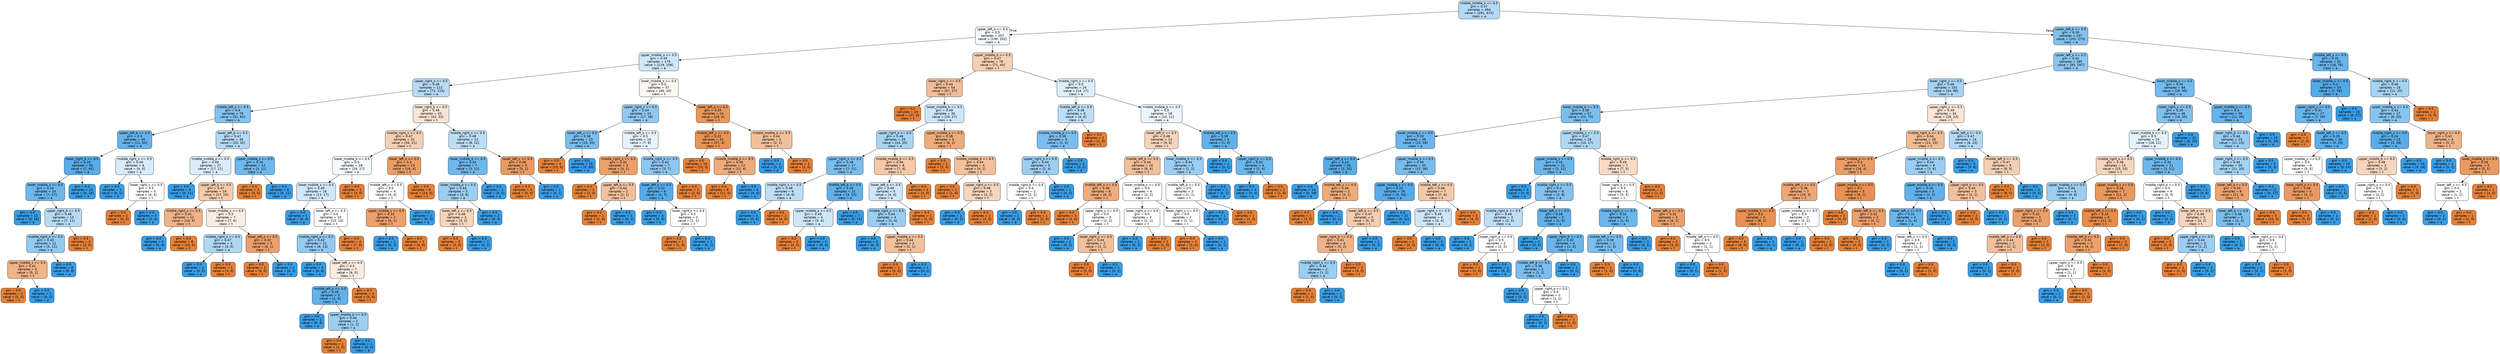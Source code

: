 digraph Tree {
node [shape=box, style="filled, rounded", color="black", fontname="helvetica"] ;
edge [fontname="helvetica"] ;
0 [label="middle_middle_x <= 0.5\ngini = 0.47\nsamples = 494\nvalue = [291, 475]\nclass = a", fillcolor="#b2d9f5"] ;
1 [label="upper_left_o <= 0.5\ngini = 0.5\nsamples = 257\nvalue = [190, 202]\nclass = a", fillcolor="#f3f9fd"] ;
0 -> 1 [labeldistance=2.5, labelangle=45, headlabel="True"] ;
2 [label="upper_middle_o <= 0.5\ngini = 0.49\nsamples = 179\nvalue = [119, 158]\nclass = a", fillcolor="#cee7f9"] ;
1 -> 2 ;
3 [label="upper_right_o <= 0.5\ngini = 0.48\nsamples = 122\nvalue = [73, 115]\nclass = a", fillcolor="#b7dbf6"] ;
2 -> 3 ;
4 [label="middle_left_o <= 0.5\ngini = 0.4\nsamples = 79\nvalue = [31, 82]\nclass = a", fillcolor="#84c2ef"] ;
3 -> 4 ;
5 [label="upper_left_b <= 0.5\ngini = 0.3\nsamples = 40\nvalue = [11, 50]\nclass = a", fillcolor="#65b3eb"] ;
4 -> 5 ;
6 [label="lower_right_b <= 0.5\ngini = 0.23\nsamples = 34\nvalue = [7, 45]\nclass = a", fillcolor="#58ace9"] ;
5 -> 6 ;
7 [label="lower_middle_o <= 0.5\ngini = 0.33\nsamples = 24\nvalue = [7, 27]\nclass = a", fillcolor="#6cb6ec"] ;
6 -> 7 ;
8 [label="gini = 0.0\nsamples = 11\nvalue = [0, 16]\nclass = a", fillcolor="#399de5"] ;
7 -> 8 ;
9 [label="upper_right_b <= 0.5\ngini = 0.48\nsamples = 13\nvalue = [7, 11]\nclass = a", fillcolor="#b7dbf6"] ;
7 -> 9 ;
10 [label="middle_right_o <= 0.5\ngini = 0.43\nsamples = 11\nvalue = [5, 11]\nclass = a", fillcolor="#93caf1"] ;
9 -> 10 ;
11 [label="upper_middle_x <= 0.5\ngini = 0.41\nsamples = 5\nvalue = [5, 2]\nclass = t", fillcolor="#efb388"] ;
10 -> 11 ;
12 [label="gini = 0.0\nsamples = 3\nvalue = [5, 0]\nclass = t", fillcolor="#e58139"] ;
11 -> 12 ;
13 [label="gini = 0.0\nsamples = 2\nvalue = [0, 2]\nclass = a", fillcolor="#399de5"] ;
11 -> 13 ;
14 [label="gini = 0.0\nsamples = 6\nvalue = [0, 9]\nclass = a", fillcolor="#399de5"] ;
10 -> 14 ;
15 [label="gini = 0.0\nsamples = 2\nvalue = [2, 0]\nclass = t", fillcolor="#e58139"] ;
9 -> 15 ;
16 [label="gini = 0.0\nsamples = 10\nvalue = [0, 18]\nclass = a", fillcolor="#399de5"] ;
6 -> 16 ;
17 [label="middle_right_x <= 0.5\ngini = 0.49\nsamples = 6\nvalue = [4, 5]\nclass = a", fillcolor="#d7ebfa"] ;
5 -> 17 ;
18 [label="gini = 0.0\nsamples = 1\nvalue = [0, 1]\nclass = a", fillcolor="#399de5"] ;
17 -> 18 ;
19 [label="lower_right_x <= 0.5\ngini = 0.5\nsamples = 5\nvalue = [4, 4]\nclass = t", fillcolor="#ffffff"] ;
17 -> 19 ;
20 [label="gini = 0.0\nsamples = 2\nvalue = [4, 0]\nclass = t", fillcolor="#e58139"] ;
19 -> 20 ;
21 [label="gini = 0.0\nsamples = 3\nvalue = [0, 4]\nclass = a", fillcolor="#399de5"] ;
19 -> 21 ;
22 [label="lower_left_b <= 0.5\ngini = 0.47\nsamples = 39\nvalue = [20, 32]\nclass = a", fillcolor="#b5daf5"] ;
4 -> 22 ;
23 [label="middle_middle_o <= 0.5\ngini = 0.49\nsamples = 27\nvalue = [17, 21]\nclass = a", fillcolor="#d9ecfa"] ;
22 -> 23 ;
24 [label="gini = 0.0\nsamples = 8\nvalue = [0, 11]\nclass = a", fillcolor="#399de5"] ;
23 -> 24 ;
25 [label="upper_left_b <= 0.5\ngini = 0.47\nsamples = 19\nvalue = [17, 10]\nclass = t", fillcolor="#f4cbad"] ;
23 -> 25 ;
26 [label="middle_right_o <= 0.5\ngini = 0.41\nsamples = 12\nvalue = [10, 4]\nclass = t", fillcolor="#efb388"] ;
25 -> 26 ;
27 [label="gini = 0.0\nsamples = 4\nvalue = [0, 4]\nclass = a", fillcolor="#399de5"] ;
26 -> 27 ;
28 [label="gini = 0.0\nsamples = 8\nvalue = [10, 0]\nclass = t", fillcolor="#e58139"] ;
26 -> 28 ;
29 [label="lower_middle_x <= 0.5\ngini = 0.5\nsamples = 7\nvalue = [7, 6]\nclass = t", fillcolor="#fbede3"] ;
25 -> 29 ;
30 [label="middle_right_o <= 0.5\ngini = 0.47\nsamples = 4\nvalue = [3, 5]\nclass = a", fillcolor="#b0d8f5"] ;
29 -> 30 ;
31 [label="gini = 0.0\nsamples = 2\nvalue = [0, 5]\nclass = a", fillcolor="#399de5"] ;
30 -> 31 ;
32 [label="gini = 0.0\nsamples = 2\nvalue = [3, 0]\nclass = t", fillcolor="#e58139"] ;
30 -> 32 ;
33 [label="lower_left_o <= 0.5\ngini = 0.32\nsamples = 3\nvalue = [4, 1]\nclass = t", fillcolor="#eca06a"] ;
29 -> 33 ;
34 [label="gini = 0.0\nsamples = 2\nvalue = [4, 0]\nclass = t", fillcolor="#e58139"] ;
33 -> 34 ;
35 [label="gini = 0.0\nsamples = 1\nvalue = [0, 1]\nclass = a", fillcolor="#399de5"] ;
33 -> 35 ;
36 [label="upper_middle_x <= 0.5\ngini = 0.34\nsamples = 12\nvalue = [3, 11]\nclass = a", fillcolor="#6fb8ec"] ;
22 -> 36 ;
37 [label="gini = 0.0\nsamples = 3\nvalue = [3, 0]\nclass = t", fillcolor="#e58139"] ;
36 -> 37 ;
38 [label="gini = 0.0\nsamples = 9\nvalue = [0, 11]\nclass = a", fillcolor="#399de5"] ;
36 -> 38 ;
39 [label="lower_right_b <= 0.5\ngini = 0.49\nsamples = 43\nvalue = [42, 33]\nclass = t", fillcolor="#f9e4d5"] ;
3 -> 39 ;
40 [label="middle_right_x <= 0.5\ngini = 0.47\nsamples = 31\nvalue = [34, 21]\nclass = t", fillcolor="#f5cfb3"] ;
39 -> 40 ;
41 [label="lower_middle_b <= 0.5\ngini = 0.5\nsamples = 18\nvalue = [16, 17]\nclass = a", fillcolor="#f3f9fd"] ;
40 -> 41 ;
42 [label="lower_middle_x <= 0.5\ngini = 0.49\nsamples = 16\nvalue = [13, 17]\nclass = a", fillcolor="#d0e8f9"] ;
41 -> 42 ;
43 [label="gini = 0.0\nsamples = 1\nvalue = [0, 4]\nclass = a", fillcolor="#399de5"] ;
42 -> 43 ;
44 [label="lower_left_o <= 0.5\ngini = 0.5\nsamples = 15\nvalue = [13, 13]\nclass = t", fillcolor="#ffffff"] ;
42 -> 44 ;
45 [label="middle_right_o <= 0.5\ngini = 0.43\nsamples = 11\nvalue = [6, 13]\nclass = a", fillcolor="#94caf1"] ;
44 -> 45 ;
46 [label="gini = 0.0\nsamples = 4\nvalue = [0, 8]\nclass = a", fillcolor="#399de5"] ;
45 -> 46 ;
47 [label="upper_left_x <= 0.5\ngini = 0.5\nsamples = 7\nvalue = [6, 5]\nclass = t", fillcolor="#fbeade"] ;
45 -> 47 ;
48 [label="middle_left_b <= 0.5\ngini = 0.28\nsamples = 3\nvalue = [1, 5]\nclass = a", fillcolor="#61b1ea"] ;
47 -> 48 ;
49 [label="gini = 0.0\nsamples = 1\nvalue = [0, 3]\nclass = a", fillcolor="#399de5"] ;
48 -> 49 ;
50 [label="upper_middle_b <= 0.5\ngini = 0.44\nsamples = 2\nvalue = [1, 2]\nclass = a", fillcolor="#9ccef2"] ;
48 -> 50 ;
51 [label="gini = 0.0\nsamples = 1\nvalue = [1, 0]\nclass = t", fillcolor="#e58139"] ;
50 -> 51 ;
52 [label="gini = 0.0\nsamples = 1\nvalue = [0, 2]\nclass = a", fillcolor="#399de5"] ;
50 -> 52 ;
53 [label="gini = 0.0\nsamples = 4\nvalue = [5, 0]\nclass = t", fillcolor="#e58139"] ;
47 -> 53 ;
54 [label="gini = 0.0\nsamples = 4\nvalue = [7, 0]\nclass = t", fillcolor="#e58139"] ;
44 -> 54 ;
55 [label="gini = 0.0\nsamples = 2\nvalue = [3, 0]\nclass = t", fillcolor="#e58139"] ;
41 -> 55 ;
56 [label="lower_left_o <= 0.5\ngini = 0.3\nsamples = 13\nvalue = [18, 4]\nclass = t", fillcolor="#eb9d65"] ;
40 -> 56 ;
57 [label="middle_left_x <= 0.5\ngini = 0.5\nsamples = 4\nvalue = [4, 4]\nclass = t", fillcolor="#ffffff"] ;
56 -> 57 ;
58 [label="upper_middle_x <= 0.5\ngini = 0.32\nsamples = 2\nvalue = [4, 1]\nclass = t", fillcolor="#eca06a"] ;
57 -> 58 ;
59 [label="gini = 0.0\nsamples = 1\nvalue = [0, 1]\nclass = a", fillcolor="#399de5"] ;
58 -> 59 ;
60 [label="gini = 0.0\nsamples = 1\nvalue = [4, 0]\nclass = t", fillcolor="#e58139"] ;
58 -> 60 ;
61 [label="gini = 0.0\nsamples = 2\nvalue = [0, 3]\nclass = a", fillcolor="#399de5"] ;
57 -> 61 ;
62 [label="gini = 0.0\nsamples = 9\nvalue = [14, 0]\nclass = t", fillcolor="#e58139"] ;
56 -> 62 ;
63 [label="middle_right_x <= 0.5\ngini = 0.48\nsamples = 12\nvalue = [8, 12]\nclass = a", fillcolor="#bddef6"] ;
39 -> 63 ;
64 [label="lower_middle_b <= 0.5\ngini = 0.34\nsamples = 7\nvalue = [3, 11]\nclass = a", fillcolor="#6fb8ec"] ;
63 -> 64 ;
65 [label="lower_middle_o <= 0.5\ngini = 0.44\nsamples = 5\nvalue = [3, 6]\nclass = a", fillcolor="#9ccef2"] ;
64 -> 65 ;
66 [label="lower_left_x <= 0.5\ngini = 0.48\nsamples = 3\nvalue = [3, 2]\nclass = t", fillcolor="#f6d5bd"] ;
65 -> 66 ;
67 [label="gini = 0.0\nsamples = 2\nvalue = [3, 0]\nclass = t", fillcolor="#e58139"] ;
66 -> 67 ;
68 [label="gini = 0.0\nsamples = 1\nvalue = [0, 2]\nclass = a", fillcolor="#399de5"] ;
66 -> 68 ;
69 [label="gini = 0.0\nsamples = 2\nvalue = [0, 4]\nclass = a", fillcolor="#399de5"] ;
65 -> 69 ;
70 [label="gini = 0.0\nsamples = 2\nvalue = [0, 5]\nclass = a", fillcolor="#399de5"] ;
64 -> 70 ;
71 [label="lower_left_x <= 0.5\ngini = 0.28\nsamples = 5\nvalue = [5, 1]\nclass = t", fillcolor="#ea9a61"] ;
63 -> 71 ;
72 [label="gini = 0.0\nsamples = 4\nvalue = [5, 0]\nclass = t", fillcolor="#e58139"] ;
71 -> 72 ;
73 [label="gini = 0.0\nsamples = 1\nvalue = [0, 1]\nclass = a", fillcolor="#399de5"] ;
71 -> 73 ;
74 [label="lower_middle_o <= 0.5\ngini = 0.5\nsamples = 57\nvalue = [46, 43]\nclass = t", fillcolor="#fdf7f2"] ;
2 -> 74 ;
75 [label="upper_right_x <= 0.5\ngini = 0.43\nsamples = 33\nvalue = [17, 38]\nclass = a", fillcolor="#92c9f1"] ;
74 -> 75 ;
76 [label="lower_left_x <= 0.5\ngini = 0.38\nsamples = 23\nvalue = [10, 30]\nclass = a", fillcolor="#7bbeee"] ;
75 -> 76 ;
77 [label="gini = 0.0\nsamples = 4\nvalue = [10, 0]\nclass = t", fillcolor="#e58139"] ;
76 -> 77 ;
78 [label="gini = 0.0\nsamples = 19\nvalue = [0, 30]\nclass = a", fillcolor="#399de5"] ;
76 -> 78 ;
79 [label="middle_left_o <= 0.5\ngini = 0.5\nsamples = 10\nvalue = [7, 8]\nclass = a", fillcolor="#e6f3fc"] ;
75 -> 79 ;
80 [label="middle_right_x <= 0.5\ngini = 0.32\nsamples = 3\nvalue = [4, 1]\nclass = t", fillcolor="#eca06a"] ;
79 -> 80 ;
81 [label="gini = 0.0\nsamples = 1\nvalue = [2, 0]\nclass = t", fillcolor="#e58139"] ;
80 -> 81 ;
82 [label="upper_left_b <= 0.5\ngini = 0.44\nsamples = 2\nvalue = [2, 1]\nclass = t", fillcolor="#f2c09c"] ;
80 -> 82 ;
83 [label="gini = 0.0\nsamples = 1\nvalue = [2, 0]\nclass = t", fillcolor="#e58139"] ;
82 -> 83 ;
84 [label="gini = 0.0\nsamples = 1\nvalue = [0, 1]\nclass = a", fillcolor="#399de5"] ;
82 -> 84 ;
85 [label="middle_right_o <= 0.5\ngini = 0.42\nsamples = 7\nvalue = [3, 7]\nclass = a", fillcolor="#8ec7f0"] ;
79 -> 85 ;
86 [label="lower_left_x <= 0.5\ngini = 0.22\nsamples = 6\nvalue = [1, 7]\nclass = a", fillcolor="#55abe9"] ;
85 -> 86 ;
87 [label="gini = 0.0\nsamples = 4\nvalue = [0, 6]\nclass = a", fillcolor="#399de5"] ;
86 -> 87 ;
88 [label="lower_right_x <= 0.5\ngini = 0.5\nsamples = 2\nvalue = [1, 1]\nclass = t", fillcolor="#ffffff"] ;
86 -> 88 ;
89 [label="gini = 0.0\nsamples = 1\nvalue = [1, 0]\nclass = t", fillcolor="#e58139"] ;
88 -> 89 ;
90 [label="gini = 0.0\nsamples = 1\nvalue = [0, 1]\nclass = a", fillcolor="#399de5"] ;
88 -> 90 ;
91 [label="gini = 0.0\nsamples = 1\nvalue = [2, 0]\nclass = t", fillcolor="#e58139"] ;
85 -> 91 ;
92 [label="lower_left_o <= 0.5\ngini = 0.25\nsamples = 24\nvalue = [29, 5]\nclass = t", fillcolor="#e9975b"] ;
74 -> 92 ;
93 [label="middle_left_x <= 0.5\ngini = 0.22\nsamples = 22\nvalue = [27, 4]\nclass = t", fillcolor="#e99456"] ;
92 -> 93 ;
94 [label="gini = 0.0\nsamples = 10\nvalue = [15, 0]\nclass = t", fillcolor="#e58139"] ;
93 -> 94 ;
95 [label="middle_middle_b <= 0.5\ngini = 0.38\nsamples = 12\nvalue = [12, 4]\nclass = t", fillcolor="#eeab7b"] ;
93 -> 95 ;
96 [label="gini = 0.0\nsamples = 8\nvalue = [12, 0]\nclass = t", fillcolor="#e58139"] ;
95 -> 96 ;
97 [label="gini = 0.0\nsamples = 4\nvalue = [0, 4]\nclass = a", fillcolor="#399de5"] ;
95 -> 97 ;
98 [label="middle_middle_o <= 0.5\ngini = 0.44\nsamples = 2\nvalue = [2, 1]\nclass = t", fillcolor="#f2c09c"] ;
92 -> 98 ;
99 [label="gini = 0.0\nsamples = 1\nvalue = [0, 1]\nclass = a", fillcolor="#399de5"] ;
98 -> 99 ;
100 [label="gini = 0.0\nsamples = 1\nvalue = [2, 0]\nclass = t", fillcolor="#e58139"] ;
98 -> 100 ;
101 [label="upper_middle_b <= 0.5\ngini = 0.47\nsamples = 78\nvalue = [71, 44]\nclass = t", fillcolor="#f5cfb4"] ;
1 -> 101 ;
102 [label="lower_right_x <= 0.5\ngini = 0.44\nsamples = 54\nvalue = [57, 27]\nclass = t", fillcolor="#f1bd97"] ;
101 -> 102 ;
103 [label="gini = 0.0\nsamples = 24\nvalue = [37, 0]\nclass = t", fillcolor="#e58139"] ;
102 -> 103 ;
104 [label="lower_middle_b <= 0.5\ngini = 0.49\nsamples = 30\nvalue = [20, 27]\nclass = a", fillcolor="#cce6f8"] ;
102 -> 104 ;
105 [label="upper_right_o <= 0.5\ngini = 0.46\nsamples = 25\nvalue = [14, 25]\nclass = a", fillcolor="#a8d4f4"] ;
104 -> 105 ;
106 [label="upper_right_x <= 0.5\ngini = 0.38\nsamples = 17\nvalue = [7, 21]\nclass = a", fillcolor="#7bbeee"] ;
105 -> 106 ;
107 [label="middle_right_x <= 0.5\ngini = 0.48\nsamples = 6\nvalue = [4, 6]\nclass = a", fillcolor="#bddef6"] ;
106 -> 107 ;
108 [label="gini = 0.0\nsamples = 4\nvalue = [0, 6]\nclass = a", fillcolor="#399de5"] ;
107 -> 108 ;
109 [label="gini = 0.0\nsamples = 2\nvalue = [4, 0]\nclass = t", fillcolor="#e58139"] ;
107 -> 109 ;
110 [label="middle_left_b <= 0.5\ngini = 0.28\nsamples = 11\nvalue = [3, 15]\nclass = a", fillcolor="#61b1ea"] ;
106 -> 110 ;
111 [label="upper_middle_o <= 0.5\ngini = 0.49\nsamples = 4\nvalue = [3, 4]\nclass = a", fillcolor="#cee6f8"] ;
110 -> 111 ;
112 [label="gini = 0.0\nsamples = 2\nvalue = [3, 0]\nclass = t", fillcolor="#e58139"] ;
111 -> 112 ;
113 [label="gini = 0.0\nsamples = 2\nvalue = [0, 4]\nclass = a", fillcolor="#399de5"] ;
111 -> 113 ;
114 [label="gini = 0.0\nsamples = 7\nvalue = [0, 11]\nclass = a", fillcolor="#399de5"] ;
110 -> 114 ;
115 [label="middle_middle_b <= 0.5\ngini = 0.46\nsamples = 8\nvalue = [7, 4]\nclass = t", fillcolor="#f4c9aa"] ;
105 -> 115 ;
116 [label="lower_left_o <= 0.5\ngini = 0.49\nsamples = 5\nvalue = [3, 4]\nclass = a", fillcolor="#cee6f8"] ;
115 -> 116 ;
117 [label="middle_right_x <= 0.5\ngini = 0.44\nsamples = 4\nvalue = [2, 4]\nclass = a", fillcolor="#9ccef2"] ;
116 -> 117 ;
118 [label="gini = 0.0\nsamples = 2\nvalue = [0, 3]\nclass = a", fillcolor="#399de5"] ;
117 -> 118 ;
119 [label="upper_middle_x <= 0.5\ngini = 0.44\nsamples = 2\nvalue = [2, 1]\nclass = t", fillcolor="#f2c09c"] ;
117 -> 119 ;
120 [label="gini = 0.0\nsamples = 1\nvalue = [2, 0]\nclass = t", fillcolor="#e58139"] ;
119 -> 120 ;
121 [label="gini = 0.0\nsamples = 1\nvalue = [0, 1]\nclass = a", fillcolor="#399de5"] ;
119 -> 121 ;
122 [label="gini = 0.0\nsamples = 1\nvalue = [1, 0]\nclass = t", fillcolor="#e58139"] ;
116 -> 122 ;
123 [label="gini = 0.0\nsamples = 3\nvalue = [4, 0]\nclass = t", fillcolor="#e58139"] ;
115 -> 123 ;
124 [label="upper_middle_o <= 0.5\ngini = 0.38\nsamples = 5\nvalue = [6, 2]\nclass = t", fillcolor="#eeab7b"] ;
104 -> 124 ;
125 [label="gini = 0.0\nsamples = 1\nvalue = [2, 0]\nclass = t", fillcolor="#e58139"] ;
124 -> 125 ;
126 [label="middle_middle_b <= 0.5\ngini = 0.44\nsamples = 4\nvalue = [4, 2]\nclass = t", fillcolor="#f2c09c"] ;
124 -> 126 ;
127 [label="gini = 0.0\nsamples = 1\nvalue = [1, 0]\nclass = t", fillcolor="#e58139"] ;
126 -> 127 ;
128 [label="upper_right_o <= 0.5\ngini = 0.48\nsamples = 3\nvalue = [3, 2]\nclass = t", fillcolor="#f6d5bd"] ;
126 -> 128 ;
129 [label="gini = 0.0\nsamples = 2\nvalue = [0, 2]\nclass = a", fillcolor="#399de5"] ;
128 -> 129 ;
130 [label="gini = 0.0\nsamples = 1\nvalue = [3, 0]\nclass = t", fillcolor="#e58139"] ;
128 -> 130 ;
131 [label="middle_right_x <= 0.5\ngini = 0.5\nsamples = 24\nvalue = [14, 17]\nclass = a", fillcolor="#dceefa"] ;
101 -> 131 ;
132 [label="middle_left_b <= 0.5\ngini = 0.48\nsamples = 6\nvalue = [4, 6]\nclass = a", fillcolor="#bddef6"] ;
131 -> 132 ;
133 [label="middle_middle_o <= 0.5\ngini = 0.38\nsamples = 5\nvalue = [2, 6]\nclass = a", fillcolor="#7bbeee"] ;
132 -> 133 ;
134 [label="upper_right_o <= 0.5\ngini = 0.44\nsamples = 3\nvalue = [2, 4]\nclass = a", fillcolor="#9ccef2"] ;
133 -> 134 ;
135 [label="middle_right_b <= 0.5\ngini = 0.5\nsamples = 2\nvalue = [2, 2]\nclass = t", fillcolor="#ffffff"] ;
134 -> 135 ;
136 [label="gini = 0.0\nsamples = 1\nvalue = [0, 2]\nclass = a", fillcolor="#399de5"] ;
135 -> 136 ;
137 [label="gini = 0.0\nsamples = 1\nvalue = [2, 0]\nclass = t", fillcolor="#e58139"] ;
135 -> 137 ;
138 [label="gini = 0.0\nsamples = 1\nvalue = [0, 2]\nclass = a", fillcolor="#399de5"] ;
134 -> 138 ;
139 [label="gini = 0.0\nsamples = 2\nvalue = [0, 2]\nclass = a", fillcolor="#399de5"] ;
133 -> 139 ;
140 [label="gini = 0.0\nsamples = 1\nvalue = [2, 0]\nclass = t", fillcolor="#e58139"] ;
132 -> 140 ;
141 [label="middle_middle_b <= 0.5\ngini = 0.5\nsamples = 18\nvalue = [10, 11]\nclass = a", fillcolor="#edf6fd"] ;
131 -> 141 ;
142 [label="lower_left_b <= 0.5\ngini = 0.48\nsamples = 13\nvalue = [9, 6]\nclass = t", fillcolor="#f6d5bd"] ;
141 -> 142 ;
143 [label="middle_left_b <= 0.5\ngini = 0.44\nsamples = 10\nvalue = [8, 4]\nclass = t", fillcolor="#f2c09c"] ;
142 -> 143 ;
144 [label="middle_left_o <= 0.5\ngini = 0.38\nsamples = 6\nvalue = [6, 2]\nclass = t", fillcolor="#eeab7b"] ;
143 -> 144 ;
145 [label="gini = 0.0\nsamples = 3\nvalue = [4, 0]\nclass = t", fillcolor="#e58139"] ;
144 -> 145 ;
146 [label="upper_right_x <= 0.5\ngini = 0.5\nsamples = 3\nvalue = [2, 2]\nclass = t", fillcolor="#ffffff"] ;
144 -> 146 ;
147 [label="gini = 0.0\nsamples = 1\nvalue = [0, 1]\nclass = a", fillcolor="#399de5"] ;
146 -> 147 ;
148 [label="lower_right_x <= 0.5\ngini = 0.44\nsamples = 2\nvalue = [2, 1]\nclass = t", fillcolor="#f2c09c"] ;
146 -> 148 ;
149 [label="gini = 0.0\nsamples = 1\nvalue = [2, 0]\nclass = t", fillcolor="#e58139"] ;
148 -> 149 ;
150 [label="gini = 0.0\nsamples = 1\nvalue = [0, 1]\nclass = a", fillcolor="#399de5"] ;
148 -> 150 ;
151 [label="lower_middle_x <= 0.5\ngini = 0.5\nsamples = 4\nvalue = [2, 2]\nclass = t", fillcolor="#ffffff"] ;
143 -> 151 ;
152 [label="lower_right_o <= 0.5\ngini = 0.5\nsamples = 2\nvalue = [1, 1]\nclass = t", fillcolor="#ffffff"] ;
151 -> 152 ;
153 [label="gini = 0.0\nsamples = 1\nvalue = [0, 1]\nclass = a", fillcolor="#399de5"] ;
152 -> 153 ;
154 [label="gini = 0.0\nsamples = 1\nvalue = [1, 0]\nclass = t", fillcolor="#e58139"] ;
152 -> 154 ;
155 [label="lower_right_x <= 0.5\ngini = 0.5\nsamples = 2\nvalue = [1, 1]\nclass = t", fillcolor="#ffffff"] ;
151 -> 155 ;
156 [label="gini = 0.0\nsamples = 1\nvalue = [1, 0]\nclass = t", fillcolor="#e58139"] ;
155 -> 156 ;
157 [label="gini = 0.0\nsamples = 1\nvalue = [0, 1]\nclass = a", fillcolor="#399de5"] ;
155 -> 157 ;
158 [label="lower_middle_b <= 0.5\ngini = 0.44\nsamples = 3\nvalue = [1, 2]\nclass = a", fillcolor="#9ccef2"] ;
142 -> 158 ;
159 [label="middle_left_b <= 0.5\ngini = 0.5\nsamples = 2\nvalue = [1, 1]\nclass = t", fillcolor="#ffffff"] ;
158 -> 159 ;
160 [label="gini = 0.0\nsamples = 1\nvalue = [0, 1]\nclass = a", fillcolor="#399de5"] ;
159 -> 160 ;
161 [label="gini = 0.0\nsamples = 1\nvalue = [1, 0]\nclass = t", fillcolor="#e58139"] ;
159 -> 161 ;
162 [label="gini = 0.0\nsamples = 1\nvalue = [0, 1]\nclass = a", fillcolor="#399de5"] ;
158 -> 162 ;
163 [label="middle_left_o <= 0.5\ngini = 0.28\nsamples = 5\nvalue = [1, 5]\nclass = a", fillcolor="#61b1ea"] ;
141 -> 163 ;
164 [label="gini = 0.0\nsamples = 1\nvalue = [0, 1]\nclass = a", fillcolor="#399de5"] ;
163 -> 164 ;
165 [label="upper_right_b <= 0.5\ngini = 0.32\nsamples = 4\nvalue = [1, 4]\nclass = a", fillcolor="#6ab6ec"] ;
163 -> 165 ;
166 [label="gini = 0.0\nsamples = 3\nvalue = [0, 4]\nclass = a", fillcolor="#399de5"] ;
165 -> 166 ;
167 [label="gini = 0.0\nsamples = 1\nvalue = [1, 0]\nclass = t", fillcolor="#e58139"] ;
165 -> 167 ;
168 [label="upper_left_b <= 0.5\ngini = 0.39\nsamples = 237\nvalue = [101, 273]\nclass = a", fillcolor="#82c1ef"] ;
0 -> 168 [labeldistance=2.5, labelangle=-45, headlabel="False"] ;
169 [label="upper_left_x <= 0.5\ngini = 0.42\nsamples = 185\nvalue = [83, 197]\nclass = a", fillcolor="#8cc6f0"] ;
168 -> 169 ;
170 [label="lower_right_x <= 0.5\ngini = 0.46\nsamples = 101\nvalue = [54, 98]\nclass = a", fillcolor="#a6d3f3"] ;
169 -> 170 ;
171 [label="lower_middle_b <= 0.5\ngini = 0.38\nsamples = 67\nvalue = [25, 75]\nclass = a", fillcolor="#7bbeee"] ;
170 -> 171 ;
172 [label="lower_middle_x <= 0.5\ngini = 0.33\nsamples = 49\nvalue = [15, 58]\nclass = a", fillcolor="#6cb6ec"] ;
171 -> 172 ;
173 [label="lower_left_o <= 0.5\ngini = 0.23\nsamples = 16\nvalue = [3, 20]\nclass = a", fillcolor="#57ace9"] ;
172 -> 173 ;
174 [label="gini = 0.0\nsamples = 14\nvalue = [0, 19]\nclass = a", fillcolor="#399de5"] ;
173 -> 174 ;
175 [label="middle_left_x <= 0.5\ngini = 0.38\nsamples = 2\nvalue = [3, 1]\nclass = t", fillcolor="#eeab7b"] ;
173 -> 175 ;
176 [label="gini = 0.0\nsamples = 1\nvalue = [3, 0]\nclass = t", fillcolor="#e58139"] ;
175 -> 176 ;
177 [label="gini = 0.0\nsamples = 1\nvalue = [0, 1]\nclass = a", fillcolor="#399de5"] ;
175 -> 177 ;
178 [label="upper_middle_o <= 0.5\ngini = 0.36\nsamples = 33\nvalue = [12, 38]\nclass = a", fillcolor="#78bced"] ;
172 -> 178 ;
179 [label="upper_middle_x <= 0.5\ngini = 0.22\nsamples = 26\nvalue = [5, 34]\nclass = a", fillcolor="#56abe9"] ;
178 -> 179 ;
180 [label="lower_left_b <= 0.5\ngini = 0.47\nsamples = 5\nvalue = [5, 3]\nclass = t", fillcolor="#f5cdb0"] ;
179 -> 180 ;
181 [label="lower_right_b <= 0.5\ngini = 0.41\nsamples = 4\nvalue = [5, 2]\nclass = t", fillcolor="#efb388"] ;
180 -> 181 ;
182 [label="middle_right_x <= 0.5\ngini = 0.44\nsamples = 2\nvalue = [1, 2]\nclass = a", fillcolor="#9ccef2"] ;
181 -> 182 ;
183 [label="gini = 0.0\nsamples = 1\nvalue = [1, 0]\nclass = t", fillcolor="#e58139"] ;
182 -> 183 ;
184 [label="gini = 0.0\nsamples = 1\nvalue = [0, 2]\nclass = a", fillcolor="#399de5"] ;
182 -> 184 ;
185 [label="gini = 0.0\nsamples = 2\nvalue = [4, 0]\nclass = t", fillcolor="#e58139"] ;
181 -> 185 ;
186 [label="gini = 0.0\nsamples = 1\nvalue = [0, 1]\nclass = a", fillcolor="#399de5"] ;
180 -> 186 ;
187 [label="gini = 0.0\nsamples = 21\nvalue = [0, 31]\nclass = a", fillcolor="#399de5"] ;
179 -> 187 ;
188 [label="middle_left_x <= 0.5\ngini = 0.46\nsamples = 7\nvalue = [7, 4]\nclass = t", fillcolor="#f4c9aa"] ;
178 -> 188 ;
189 [label="upper_right_x <= 0.5\ngini = 0.49\nsamples = 4\nvalue = [3, 4]\nclass = a", fillcolor="#cee6f8"] ;
188 -> 189 ;
190 [label="gini = 0.0\nsamples = 2\nvalue = [3, 0]\nclass = t", fillcolor="#e58139"] ;
189 -> 190 ;
191 [label="gini = 0.0\nsamples = 2\nvalue = [0, 4]\nclass = a", fillcolor="#399de5"] ;
189 -> 191 ;
192 [label="gini = 0.0\nsamples = 3\nvalue = [4, 0]\nclass = t", fillcolor="#e58139"] ;
188 -> 192 ;
193 [label="upper_middle_x <= 0.5\ngini = 0.47\nsamples = 18\nvalue = [10, 17]\nclass = a", fillcolor="#add7f4"] ;
171 -> 193 ;
194 [label="upper_middle_o <= 0.5\ngini = 0.32\nsamples = 11\nvalue = [3, 12]\nclass = a", fillcolor="#6ab6ec"] ;
193 -> 194 ;
195 [label="gini = 0.0\nsamples = 3\nvalue = [0, 4]\nclass = a", fillcolor="#399de5"] ;
194 -> 195 ;
196 [label="middle_right_x <= 0.5\ngini = 0.4\nsamples = 8\nvalue = [3, 8]\nclass = a", fillcolor="#83c2ef"] ;
194 -> 196 ;
197 [label="middle_right_b <= 0.5\ngini = 0.48\nsamples = 3\nvalue = [2, 3]\nclass = a", fillcolor="#bddef6"] ;
196 -> 197 ;
198 [label="gini = 0.0\nsamples = 1\nvalue = [0, 1]\nclass = a", fillcolor="#399de5"] ;
197 -> 198 ;
199 [label="lower_right_o <= 0.5\ngini = 0.5\nsamples = 2\nvalue = [2, 2]\nclass = t", fillcolor="#ffffff"] ;
197 -> 199 ;
200 [label="gini = 0.0\nsamples = 1\nvalue = [2, 0]\nclass = t", fillcolor="#e58139"] ;
199 -> 200 ;
201 [label="gini = 0.0\nsamples = 1\nvalue = [0, 2]\nclass = a", fillcolor="#399de5"] ;
199 -> 201 ;
202 [label="lower_left_x <= 0.5\ngini = 0.28\nsamples = 5\nvalue = [1, 5]\nclass = a", fillcolor="#61b1ea"] ;
196 -> 202 ;
203 [label="gini = 0.0\nsamples = 1\nvalue = [0, 1]\nclass = a", fillcolor="#399de5"] ;
202 -> 203 ;
204 [label="upper_right_b <= 0.5\ngini = 0.32\nsamples = 4\nvalue = [1, 4]\nclass = a", fillcolor="#6ab6ec"] ;
202 -> 204 ;
205 [label="middle_left_b <= 0.5\ngini = 0.38\nsamples = 3\nvalue = [1, 3]\nclass = a", fillcolor="#7bbeee"] ;
204 -> 205 ;
206 [label="gini = 0.0\nsamples = 1\nvalue = [0, 2]\nclass = a", fillcolor="#399de5"] ;
205 -> 206 ;
207 [label="upper_right_o <= 0.5\ngini = 0.5\nsamples = 2\nvalue = [1, 1]\nclass = t", fillcolor="#ffffff"] ;
205 -> 207 ;
208 [label="gini = 0.0\nsamples = 1\nvalue = [0, 1]\nclass = a", fillcolor="#399de5"] ;
207 -> 208 ;
209 [label="gini = 0.0\nsamples = 1\nvalue = [1, 0]\nclass = t", fillcolor="#e58139"] ;
207 -> 209 ;
210 [label="gini = 0.0\nsamples = 1\nvalue = [0, 1]\nclass = a", fillcolor="#399de5"] ;
204 -> 210 ;
211 [label="middle_right_b <= 0.5\ngini = 0.49\nsamples = 7\nvalue = [7, 5]\nclass = t", fillcolor="#f8dbc6"] ;
193 -> 211 ;
212 [label="lower_right_o <= 0.5\ngini = 0.5\nsamples = 6\nvalue = [5, 5]\nclass = t", fillcolor="#ffffff"] ;
211 -> 212 ;
213 [label="middle_right_o <= 0.5\ngini = 0.32\nsamples = 3\nvalue = [1, 4]\nclass = a", fillcolor="#6ab6ec"] ;
212 -> 213 ;
214 [label="middle_left_x <= 0.5\ngini = 0.38\nsamples = 2\nvalue = [1, 3]\nclass = a", fillcolor="#7bbeee"] ;
213 -> 214 ;
215 [label="gini = 0.0\nsamples = 1\nvalue = [1, 0]\nclass = t", fillcolor="#e58139"] ;
214 -> 215 ;
216 [label="gini = 0.0\nsamples = 1\nvalue = [0, 3]\nclass = a", fillcolor="#399de5"] ;
214 -> 216 ;
217 [label="gini = 0.0\nsamples = 1\nvalue = [0, 1]\nclass = a", fillcolor="#399de5"] ;
213 -> 217 ;
218 [label="lower_left_o <= 0.5\ngini = 0.32\nsamples = 3\nvalue = [4, 1]\nclass = t", fillcolor="#eca06a"] ;
212 -> 218 ;
219 [label="gini = 0.0\nsamples = 1\nvalue = [3, 0]\nclass = t", fillcolor="#e58139"] ;
218 -> 219 ;
220 [label="middle_left_o <= 0.5\ngini = 0.5\nsamples = 2\nvalue = [1, 1]\nclass = t", fillcolor="#ffffff"] ;
218 -> 220 ;
221 [label="gini = 0.0\nsamples = 1\nvalue = [0, 1]\nclass = a", fillcolor="#399de5"] ;
220 -> 221 ;
222 [label="gini = 0.0\nsamples = 1\nvalue = [1, 0]\nclass = t", fillcolor="#e58139"] ;
220 -> 222 ;
223 [label="gini = 0.0\nsamples = 1\nvalue = [2, 0]\nclass = t", fillcolor="#e58139"] ;
211 -> 223 ;
224 [label="upper_right_x <= 0.5\ngini = 0.49\nsamples = 34\nvalue = [29, 23]\nclass = t", fillcolor="#fae5d6"] ;
170 -> 224 ;
225 [label="middle_right_o <= 0.5\ngini = 0.44\nsamples = 20\nvalue = [21, 10]\nclass = t", fillcolor="#f1bd97"] ;
224 -> 225 ;
226 [label="lower_middle_o <= 0.5\ngini = 0.3\nsamples = 12\nvalue = [18, 4]\nclass = t", fillcolor="#eb9d65"] ;
225 -> 226 ;
227 [label="middle_left_x <= 0.5\ngini = 0.36\nsamples = 7\nvalue = [10, 3]\nclass = t", fillcolor="#eda774"] ;
226 -> 227 ;
228 [label="upper_middle_x <= 0.5\ngini = 0.2\nsamples = 5\nvalue = [8, 1]\nclass = t", fillcolor="#e89152"] ;
227 -> 228 ;
229 [label="gini = 0.0\nsamples = 4\nvalue = [8, 0]\nclass = t", fillcolor="#e58139"] ;
228 -> 229 ;
230 [label="gini = 0.0\nsamples = 1\nvalue = [0, 1]\nclass = a", fillcolor="#399de5"] ;
228 -> 230 ;
231 [label="upper_middle_o <= 0.5\ngini = 0.5\nsamples = 2\nvalue = [2, 2]\nclass = t", fillcolor="#ffffff"] ;
227 -> 231 ;
232 [label="gini = 0.0\nsamples = 1\nvalue = [0, 2]\nclass = a", fillcolor="#399de5"] ;
231 -> 232 ;
233 [label="gini = 0.0\nsamples = 1\nvalue = [2, 0]\nclass = t", fillcolor="#e58139"] ;
231 -> 233 ;
234 [label="upper_middle_o <= 0.5\ngini = 0.2\nsamples = 5\nvalue = [8, 1]\nclass = t", fillcolor="#e89152"] ;
226 -> 234 ;
235 [label="gini = 0.0\nsamples = 2\nvalue = [4, 0]\nclass = t", fillcolor="#e58139"] ;
234 -> 235 ;
236 [label="lower_left_b <= 0.5\ngini = 0.32\nsamples = 3\nvalue = [4, 1]\nclass = t", fillcolor="#eca06a"] ;
234 -> 236 ;
237 [label="gini = 0.0\nsamples = 2\nvalue = [4, 0]\nclass = t", fillcolor="#e58139"] ;
236 -> 237 ;
238 [label="gini = 0.0\nsamples = 1\nvalue = [0, 1]\nclass = a", fillcolor="#399de5"] ;
236 -> 238 ;
239 [label="upper_middle_o <= 0.5\ngini = 0.44\nsamples = 8\nvalue = [3, 6]\nclass = a", fillcolor="#9ccef2"] ;
225 -> 239 ;
240 [label="upper_middle_b <= 0.5\ngini = 0.28\nsamples = 5\nvalue = [1, 5]\nclass = a", fillcolor="#61b1ea"] ;
239 -> 240 ;
241 [label="lower_left_o <= 0.5\ngini = 0.32\nsamples = 4\nvalue = [1, 4]\nclass = a", fillcolor="#6ab6ec"] ;
240 -> 241 ;
242 [label="lower_left_x <= 0.5\ngini = 0.5\nsamples = 2\nvalue = [1, 1]\nclass = t", fillcolor="#ffffff"] ;
241 -> 242 ;
243 [label="gini = 0.0\nsamples = 1\nvalue = [0, 1]\nclass = a", fillcolor="#399de5"] ;
242 -> 243 ;
244 [label="gini = 0.0\nsamples = 1\nvalue = [1, 0]\nclass = t", fillcolor="#e58139"] ;
242 -> 244 ;
245 [label="gini = 0.0\nsamples = 2\nvalue = [0, 3]\nclass = a", fillcolor="#399de5"] ;
241 -> 245 ;
246 [label="gini = 0.0\nsamples = 1\nvalue = [0, 1]\nclass = a", fillcolor="#399de5"] ;
240 -> 246 ;
247 [label="upper_right_b <= 0.5\ngini = 0.44\nsamples = 3\nvalue = [2, 1]\nclass = t", fillcolor="#f2c09c"] ;
239 -> 247 ;
248 [label="gini = 0.0\nsamples = 2\nvalue = [2, 0]\nclass = t", fillcolor="#e58139"] ;
247 -> 248 ;
249 [label="gini = 0.0\nsamples = 1\nvalue = [0, 1]\nclass = a", fillcolor="#399de5"] ;
247 -> 249 ;
250 [label="lower_left_o <= 0.5\ngini = 0.47\nsamples = 14\nvalue = [8, 13]\nclass = a", fillcolor="#b3d9f5"] ;
224 -> 250 ;
251 [label="gini = 0.0\nsamples = 5\nvalue = [0, 8]\nclass = a", fillcolor="#399de5"] ;
250 -> 251 ;
252 [label="middle_left_b <= 0.5\ngini = 0.47\nsamples = 9\nvalue = [8, 5]\nclass = t", fillcolor="#f5d0b5"] ;
250 -> 252 ;
253 [label="gini = 0.0\nsamples = 7\nvalue = [8, 0]\nclass = t", fillcolor="#e58139"] ;
252 -> 253 ;
254 [label="gini = 0.0\nsamples = 2\nvalue = [0, 5]\nclass = a", fillcolor="#399de5"] ;
252 -> 254 ;
255 [label="lower_middle_o <= 0.5\ngini = 0.35\nsamples = 84\nvalue = [29, 99]\nclass = a", fillcolor="#73baed"] ;
169 -> 255 ;
256 [label="lower_right_x <= 0.5\ngini = 0.39\nsamples = 46\nvalue = [18, 50]\nclass = a", fillcolor="#80c0ee"] ;
255 -> 256 ;
257 [label="lower_middle_b <= 0.5\ngini = 0.5\nsamples = 24\nvalue = [18, 21]\nclass = a", fillcolor="#e3f1fb"] ;
256 -> 257 ;
258 [label="middle_right_o <= 0.5\ngini = 0.48\nsamples = 13\nvalue = [15, 10]\nclass = t", fillcolor="#f6d5bd"] ;
257 -> 258 ;
259 [label="upper_middle_x <= 0.5\ngini = 0.44\nsamples = 6\nvalue = [4, 8]\nclass = a", fillcolor="#9ccef2"] ;
258 -> 259 ;
260 [label="upper_right_x <= 0.5\ngini = 0.32\nsamples = 3\nvalue = [4, 1]\nclass = t", fillcolor="#eca06a"] ;
259 -> 260 ;
261 [label="middle_left_o <= 0.5\ngini = 0.44\nsamples = 2\nvalue = [2, 1]\nclass = t", fillcolor="#f2c09c"] ;
260 -> 261 ;
262 [label="gini = 0.0\nsamples = 1\nvalue = [0, 1]\nclass = a", fillcolor="#399de5"] ;
261 -> 262 ;
263 [label="gini = 0.0\nsamples = 1\nvalue = [2, 0]\nclass = t", fillcolor="#e58139"] ;
261 -> 263 ;
264 [label="gini = 0.0\nsamples = 1\nvalue = [2, 0]\nclass = t", fillcolor="#e58139"] ;
260 -> 264 ;
265 [label="gini = 0.0\nsamples = 3\nvalue = [0, 7]\nclass = a", fillcolor="#399de5"] ;
259 -> 265 ;
266 [label="upper_middle_x <= 0.5\ngini = 0.26\nsamples = 7\nvalue = [11, 2]\nclass = t", fillcolor="#ea985d"] ;
258 -> 266 ;
267 [label="middle_left_x <= 0.5\ngini = 0.15\nsamples = 6\nvalue = [11, 1]\nclass = t", fillcolor="#e78c4b"] ;
266 -> 267 ;
268 [label="middle_left_b <= 0.5\ngini = 0.32\nsamples = 3\nvalue = [4, 1]\nclass = t", fillcolor="#eca06a"] ;
267 -> 268 ;
269 [label="upper_right_o <= 0.5\ngini = 0.5\nsamples = 2\nvalue = [1, 1]\nclass = t", fillcolor="#ffffff"] ;
268 -> 269 ;
270 [label="gini = 0.0\nsamples = 1\nvalue = [0, 1]\nclass = a", fillcolor="#399de5"] ;
269 -> 270 ;
271 [label="gini = 0.0\nsamples = 1\nvalue = [1, 0]\nclass = t", fillcolor="#e58139"] ;
269 -> 271 ;
272 [label="gini = 0.0\nsamples = 1\nvalue = [3, 0]\nclass = t", fillcolor="#e58139"] ;
268 -> 272 ;
273 [label="gini = 0.0\nsamples = 3\nvalue = [7, 0]\nclass = t", fillcolor="#e58139"] ;
267 -> 273 ;
274 [label="gini = 0.0\nsamples = 1\nvalue = [0, 1]\nclass = a", fillcolor="#399de5"] ;
266 -> 274 ;
275 [label="upper_middle_o <= 0.5\ngini = 0.34\nsamples = 11\nvalue = [3, 11]\nclass = a", fillcolor="#6fb8ec"] ;
257 -> 275 ;
276 [label="middle_right_o <= 0.5\ngini = 0.5\nsamples = 6\nvalue = [3, 3]\nclass = t", fillcolor="#ffffff"] ;
275 -> 276 ;
277 [label="gini = 0.0\nsamples = 1\nvalue = [0, 1]\nclass = a", fillcolor="#399de5"] ;
276 -> 277 ;
278 [label="lower_left_o <= 0.5\ngini = 0.48\nsamples = 5\nvalue = [3, 2]\nclass = t", fillcolor="#f6d5bd"] ;
276 -> 278 ;
279 [label="gini = 0.0\nsamples = 2\nvalue = [2, 0]\nclass = t", fillcolor="#e58139"] ;
278 -> 279 ;
280 [label="upper_right_x <= 0.5\ngini = 0.44\nsamples = 3\nvalue = [1, 2]\nclass = a", fillcolor="#9ccef2"] ;
278 -> 280 ;
281 [label="gini = 0.0\nsamples = 1\nvalue = [1, 0]\nclass = t", fillcolor="#e58139"] ;
280 -> 281 ;
282 [label="gini = 0.0\nsamples = 2\nvalue = [0, 2]\nclass = a", fillcolor="#399de5"] ;
280 -> 282 ;
283 [label="gini = 0.0\nsamples = 5\nvalue = [0, 8]\nclass = a", fillcolor="#399de5"] ;
275 -> 283 ;
284 [label="gini = 0.0\nsamples = 22\nvalue = [0, 29]\nclass = a", fillcolor="#399de5"] ;
256 -> 284 ;
285 [label="upper_middle_o <= 0.5\ngini = 0.3\nsamples = 38\nvalue = [11, 49]\nclass = a", fillcolor="#65b3eb"] ;
255 -> 285 ;
286 [label="lower_right_b <= 0.5\ngini = 0.44\nsamples = 23\nvalue = [11, 23]\nclass = a", fillcolor="#98ccf1"] ;
285 -> 286 ;
287 [label="lower_right_x <= 0.5\ngini = 0.46\nsamples = 20\nvalue = [11, 20]\nclass = a", fillcolor="#a6d3f3"] ;
286 -> 287 ;
288 [label="lower_left_o <= 0.5\ngini = 0.34\nsamples = 8\nvalue = [11, 3]\nclass = t", fillcolor="#eca36f"] ;
287 -> 288 ;
289 [label="lower_left_b <= 0.5\ngini = 0.38\nsamples = 3\nvalue = [1, 3]\nclass = a", fillcolor="#7bbeee"] ;
288 -> 289 ;
290 [label="gini = 0.0\nsamples = 1\nvalue = [0, 2]\nclass = a", fillcolor="#399de5"] ;
289 -> 290 ;
291 [label="upper_right_o <= 0.5\ngini = 0.5\nsamples = 2\nvalue = [1, 1]\nclass = t", fillcolor="#ffffff"] ;
289 -> 291 ;
292 [label="gini = 0.0\nsamples = 1\nvalue = [0, 1]\nclass = a", fillcolor="#399de5"] ;
291 -> 292 ;
293 [label="gini = 0.0\nsamples = 1\nvalue = [1, 0]\nclass = t", fillcolor="#e58139"] ;
291 -> 293 ;
294 [label="gini = 0.0\nsamples = 5\nvalue = [10, 0]\nclass = t", fillcolor="#e58139"] ;
288 -> 294 ;
295 [label="gini = 0.0\nsamples = 12\nvalue = [0, 17]\nclass = a", fillcolor="#399de5"] ;
287 -> 295 ;
296 [label="gini = 0.0\nsamples = 3\nvalue = [0, 3]\nclass = a", fillcolor="#399de5"] ;
286 -> 296 ;
297 [label="gini = 0.0\nsamples = 15\nvalue = [0, 26]\nclass = a", fillcolor="#399de5"] ;
285 -> 297 ;
298 [label="middle_left_x <= 0.5\ngini = 0.31\nsamples = 52\nvalue = [18, 76]\nclass = a", fillcolor="#68b4eb"] ;
168 -> 298 ;
299 [label="lower_middle_x <= 0.5\ngini = 0.2\nsamples = 33\nvalue = [7, 56]\nclass = a", fillcolor="#52a9e8"] ;
298 -> 299 ;
300 [label="upper_right_x <= 0.5\ngini = 0.31\nsamples = 17\nvalue = [7, 29]\nclass = a", fillcolor="#69b5eb"] ;
299 -> 300 ;
301 [label="gini = 0.0\nsamples = 1\nvalue = [2, 0]\nclass = t", fillcolor="#e58139"] ;
300 -> 301 ;
302 [label="lower_left_x <= 0.5\ngini = 0.25\nsamples = 16\nvalue = [5, 29]\nclass = a", fillcolor="#5baee9"] ;
300 -> 302 ;
303 [label="upper_middle_o <= 0.5\ngini = 0.5\nsamples = 6\nvalue = [5, 5]\nclass = t", fillcolor="#ffffff"] ;
302 -> 303 ;
304 [label="lower_right_x <= 0.5\ngini = 0.28\nsamples = 4\nvalue = [5, 1]\nclass = t", fillcolor="#ea9a61"] ;
303 -> 304 ;
305 [label="gini = 0.0\nsamples = 3\nvalue = [5, 0]\nclass = t", fillcolor="#e58139"] ;
304 -> 305 ;
306 [label="gini = 0.0\nsamples = 1\nvalue = [0, 1]\nclass = a", fillcolor="#399de5"] ;
304 -> 306 ;
307 [label="gini = 0.0\nsamples = 2\nvalue = [0, 4]\nclass = a", fillcolor="#399de5"] ;
303 -> 307 ;
308 [label="gini = 0.0\nsamples = 10\nvalue = [0, 24]\nclass = a", fillcolor="#399de5"] ;
302 -> 308 ;
309 [label="gini = 0.0\nsamples = 16\nvalue = [0, 27]\nclass = a", fillcolor="#399de5"] ;
299 -> 309 ;
310 [label="middle_right_b <= 0.5\ngini = 0.46\nsamples = 19\nvalue = [11, 20]\nclass = a", fillcolor="#a6d3f3"] ;
298 -> 310 ;
311 [label="upper_middle_x <= 0.5\ngini = 0.41\nsamples = 17\nvalue = [8, 20]\nclass = a", fillcolor="#88c4ef"] ;
310 -> 311 ;
312 [label="middle_right_x <= 0.5\ngini = 0.24\nsamples = 13\nvalue = [3, 18]\nclass = a", fillcolor="#5aade9"] ;
311 -> 312 ;
313 [label="upper_middle_b <= 0.5\ngini = 0.48\nsamples = 3\nvalue = [3, 2]\nclass = t", fillcolor="#f6d5bd"] ;
312 -> 313 ;
314 [label="upper_right_x <= 0.5\ngini = 0.5\nsamples = 2\nvalue = [2, 2]\nclass = t", fillcolor="#ffffff"] ;
313 -> 314 ;
315 [label="gini = 0.0\nsamples = 1\nvalue = [2, 0]\nclass = t", fillcolor="#e58139"] ;
314 -> 315 ;
316 [label="gini = 0.0\nsamples = 1\nvalue = [0, 2]\nclass = a", fillcolor="#399de5"] ;
314 -> 316 ;
317 [label="gini = 0.0\nsamples = 1\nvalue = [1, 0]\nclass = t", fillcolor="#e58139"] ;
313 -> 317 ;
318 [label="gini = 0.0\nsamples = 10\nvalue = [0, 16]\nclass = a", fillcolor="#399de5"] ;
312 -> 318 ;
319 [label="lower_right_o <= 0.5\ngini = 0.41\nsamples = 4\nvalue = [5, 2]\nclass = t", fillcolor="#efb388"] ;
311 -> 319 ;
320 [label="gini = 0.0\nsamples = 1\nvalue = [0, 1]\nclass = a", fillcolor="#399de5"] ;
319 -> 320 ;
321 [label="lower_middle_b <= 0.5\ngini = 0.28\nsamples = 3\nvalue = [5, 1]\nclass = t", fillcolor="#ea9a61"] ;
319 -> 321 ;
322 [label="lower_left_x <= 0.5\ngini = 0.5\nsamples = 2\nvalue = [1, 1]\nclass = t", fillcolor="#ffffff"] ;
321 -> 322 ;
323 [label="gini = 0.0\nsamples = 1\nvalue = [0, 1]\nclass = a", fillcolor="#399de5"] ;
322 -> 323 ;
324 [label="gini = 0.0\nsamples = 1\nvalue = [1, 0]\nclass = t", fillcolor="#e58139"] ;
322 -> 324 ;
325 [label="gini = 0.0\nsamples = 1\nvalue = [4, 0]\nclass = t", fillcolor="#e58139"] ;
321 -> 325 ;
326 [label="gini = 0.0\nsamples = 2\nvalue = [3, 0]\nclass = t", fillcolor="#e58139"] ;
310 -> 326 ;
}